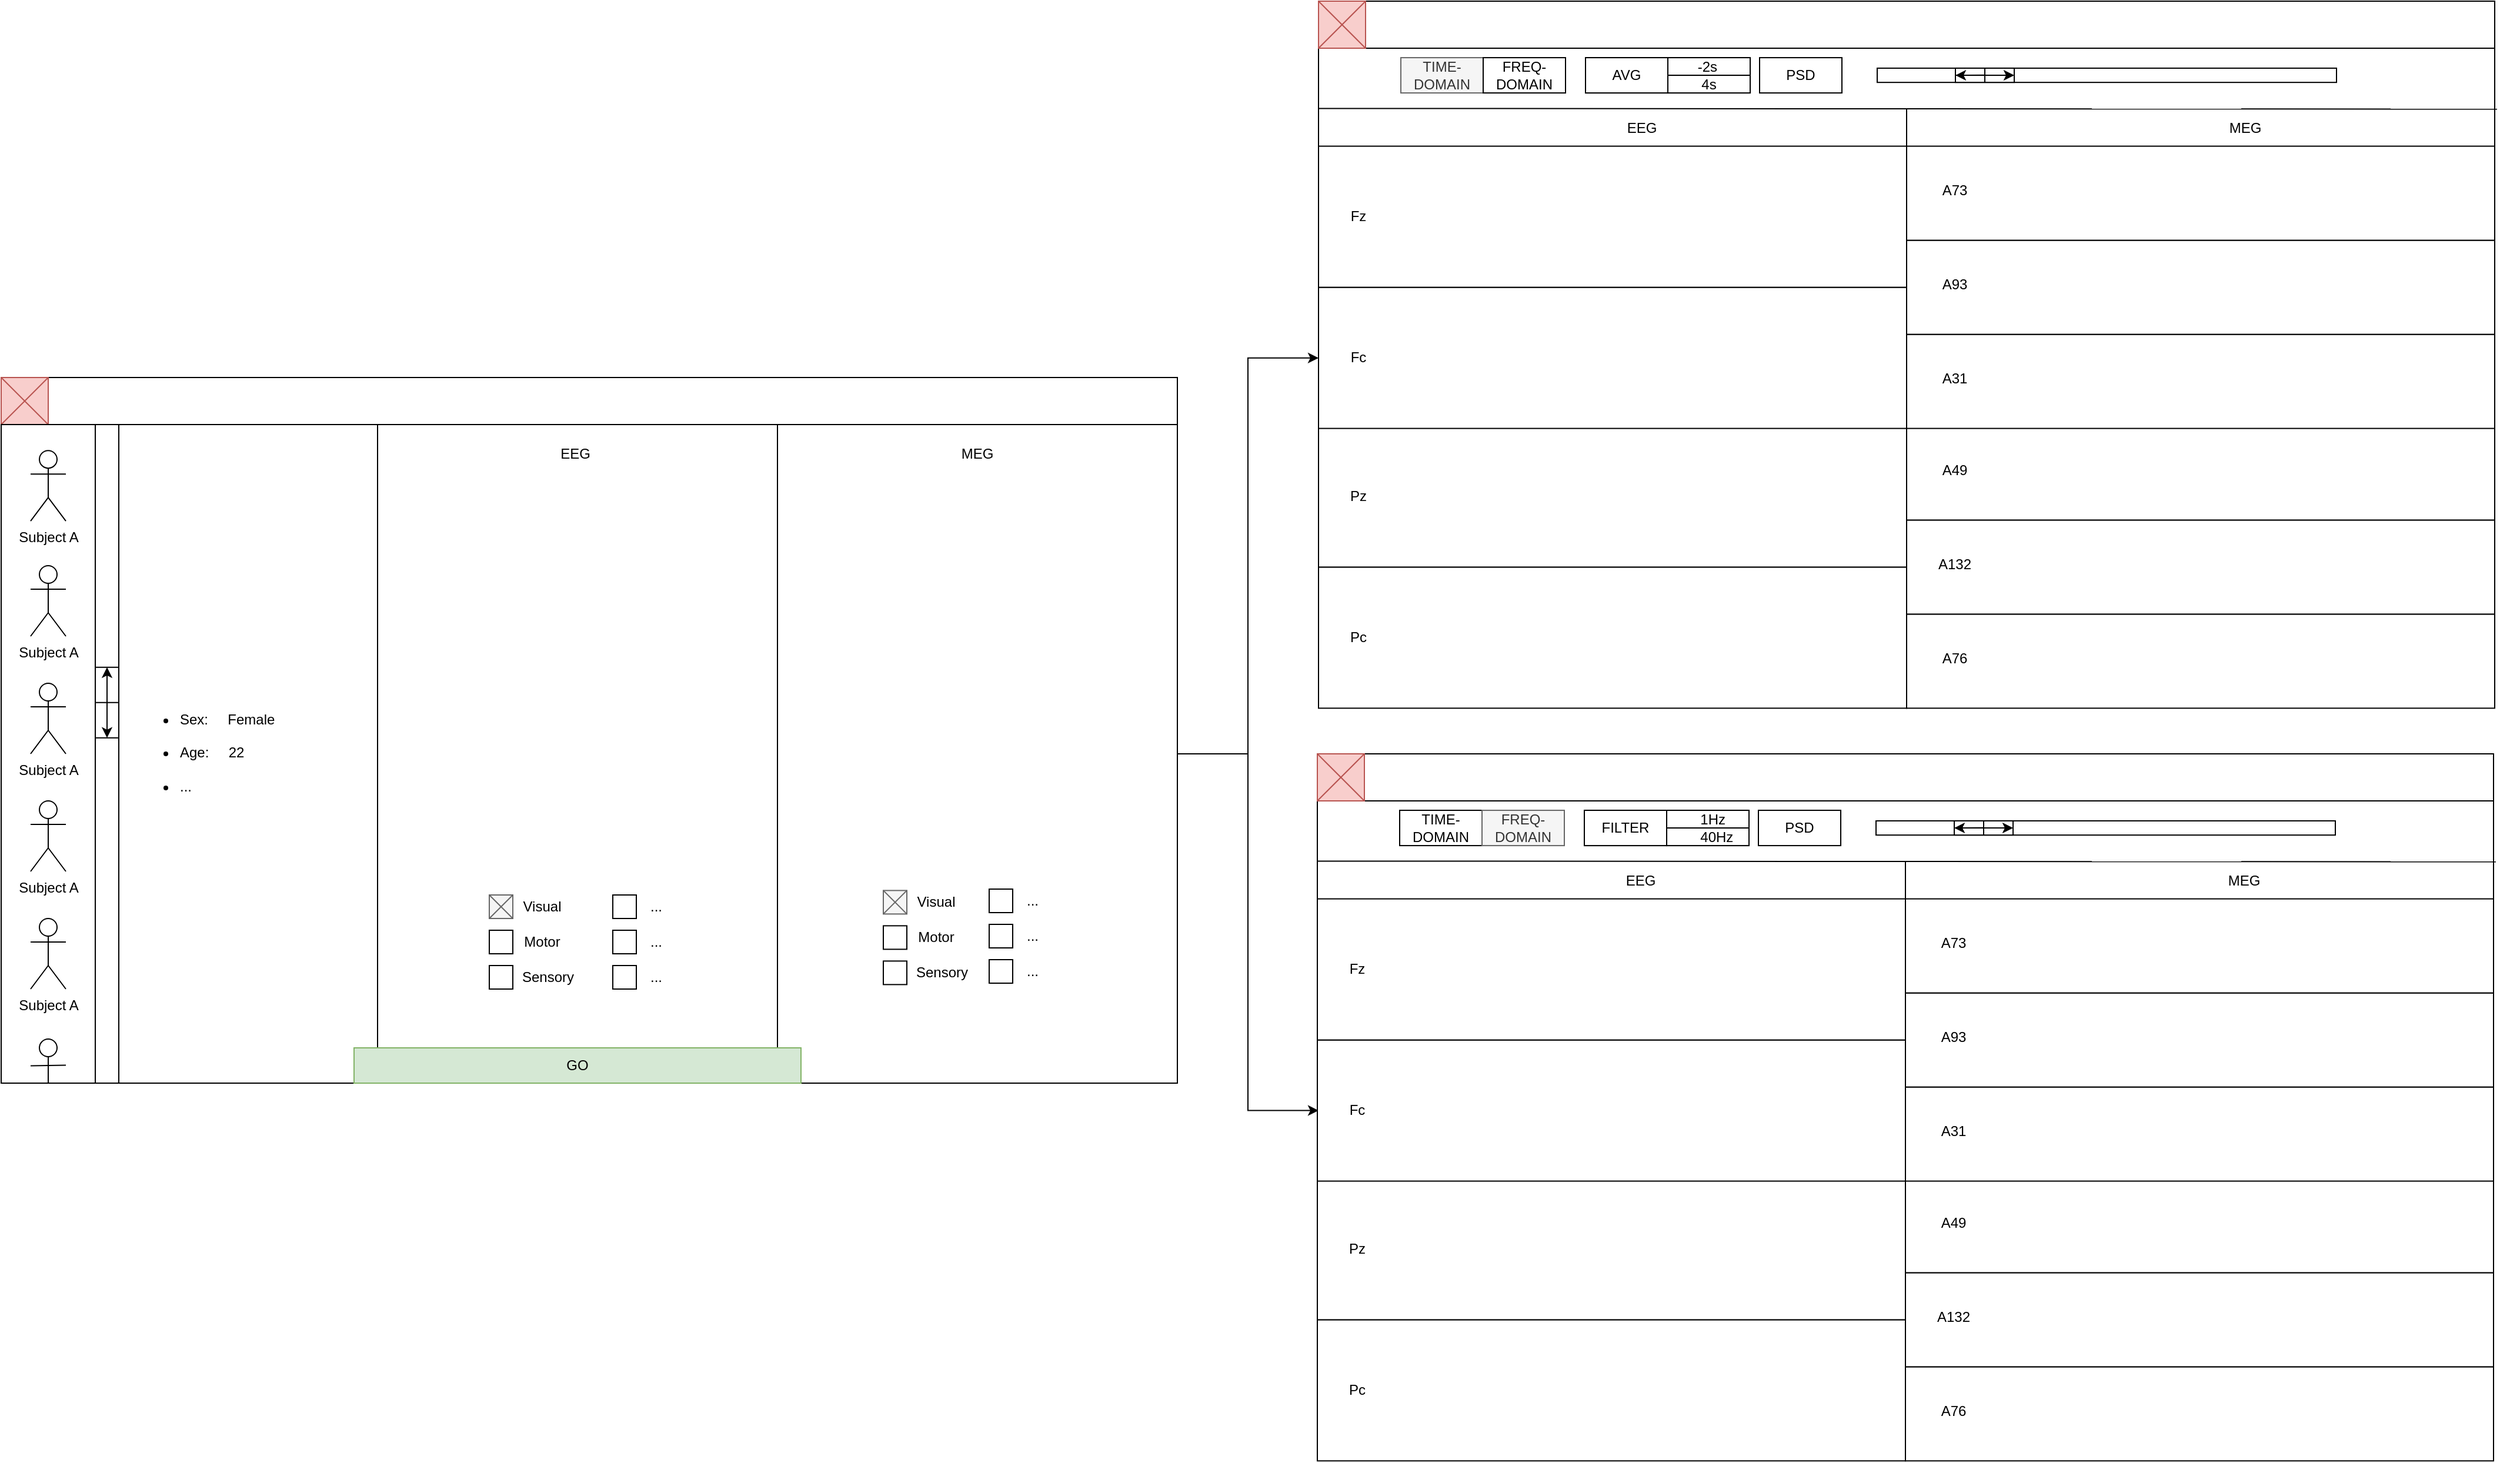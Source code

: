 <mxfile version="17.4.5" type="device"><diagram id="NjDOSulZ9atCunLaQTji" name="Page-1"><mxGraphModel dx="2170" dy="1630" grid="1" gridSize="10" guides="1" tooltips="1" connect="1" arrows="1" fold="1" page="0" pageScale="1" pageWidth="850" pageHeight="1100" math="0" shadow="0"><root><mxCell id="0"/><mxCell id="1" parent="0"/><mxCell id="BR01xI2kgAgtODtPPy7F-5" value="" style="rounded=0;whiteSpace=wrap;html=1;" parent="1" vertex="1"><mxGeometry x="40" y="120" width="1000" height="600" as="geometry"/></mxCell><mxCell id="BR01xI2kgAgtODtPPy7F-6" value="" style="rounded=0;whiteSpace=wrap;html=1;" parent="1" vertex="1"><mxGeometry x="40" y="120" width="1000" height="40" as="geometry"/></mxCell><mxCell id="BR01xI2kgAgtODtPPy7F-7" value="" style="rounded=0;whiteSpace=wrap;html=1;fillColor=#f8cecc;strokeColor=#b85450;" parent="1" vertex="1"><mxGeometry x="40" y="120" width="40" height="40" as="geometry"/></mxCell><mxCell id="BR01xI2kgAgtODtPPy7F-8" value="" style="endArrow=none;html=1;rounded=0;entryX=0;entryY=0;entryDx=0;entryDy=0;exitX=1;exitY=1;exitDx=0;exitDy=0;fillColor=#f8cecc;strokeColor=#b85450;" parent="1" source="BR01xI2kgAgtODtPPy7F-7" target="BR01xI2kgAgtODtPPy7F-7" edge="1"><mxGeometry width="50" height="50" relative="1" as="geometry"><mxPoint x="400" y="440" as="sourcePoint"/><mxPoint x="450" y="390" as="targetPoint"/></mxGeometry></mxCell><mxCell id="BR01xI2kgAgtODtPPy7F-10" value="" style="endArrow=none;html=1;rounded=0;entryX=1;entryY=0;entryDx=0;entryDy=0;exitX=0;exitY=1;exitDx=0;exitDy=0;fillColor=#f8cecc;strokeColor=#b85450;" parent="1" source="BR01xI2kgAgtODtPPy7F-7" target="BR01xI2kgAgtODtPPy7F-7" edge="1"><mxGeometry width="50" height="50" relative="1" as="geometry"><mxPoint x="270" y="340" as="sourcePoint"/><mxPoint x="320" y="290" as="targetPoint"/></mxGeometry></mxCell><mxCell id="BR01xI2kgAgtODtPPy7F-29" value="GO" style="rounded=0;whiteSpace=wrap;html=1;fillColor=#d5e8d4;strokeColor=#82b366;" parent="1" vertex="1"><mxGeometry x="480" y="660" width="120" height="60" as="geometry"/></mxCell><mxCell id="BR01xI2kgAgtODtPPy7F-30" value="" style="endArrow=none;html=1;rounded=0;exitX=0.5;exitY=1;exitDx=0;exitDy=0;entryX=0.5;entryY=1;entryDx=0;entryDy=0;" parent="1" source="BR01xI2kgAgtODtPPy7F-5" target="BR01xI2kgAgtODtPPy7F-29" edge="1"><mxGeometry width="50" height="50" relative="1" as="geometry"><mxPoint x="540" y="720" as="sourcePoint"/><mxPoint x="540" y="160" as="targetPoint"/></mxGeometry></mxCell><mxCell id="BR01xI2kgAgtODtPPy7F-365" style="edgeStyle=orthogonalEdgeStyle;rounded=0;orthogonalLoop=1;jettySize=auto;html=1;exitX=1;exitY=0.5;exitDx=0;exitDy=0;" parent="1" source="BR01xI2kgAgtODtPPy7F-62" edge="1"><mxGeometry relative="1" as="geometry"><mxPoint x="1160" y="103.4" as="targetPoint"/><Array as="points"><mxPoint x="1100" y="440"/><mxPoint x="1100" y="103"/></Array></mxGeometry></mxCell><mxCell id="BR01xI2kgAgtODtPPy7F-366" style="edgeStyle=orthogonalEdgeStyle;rounded=0;orthogonalLoop=1;jettySize=auto;html=1;exitX=1;exitY=0.5;exitDx=0;exitDy=0;entryX=0;entryY=0.5;entryDx=0;entryDy=0;" parent="1" source="BR01xI2kgAgtODtPPy7F-62" edge="1"><mxGeometry relative="1" as="geometry"><mxPoint x="1160" y="743.3" as="targetPoint"/><Array as="points"><mxPoint x="1100" y="440"/><mxPoint x="1100" y="743"/></Array></mxGeometry></mxCell><mxCell id="BR01xI2kgAgtODtPPy7F-62" value="" style="rounded=0;whiteSpace=wrap;html=1;" parent="1" vertex="1"><mxGeometry x="700" y="160" width="340" height="560" as="geometry"/></mxCell><mxCell id="BR01xI2kgAgtODtPPy7F-1" value="" style="shape=image;verticalLabelPosition=bottom;labelBackgroundColor=default;verticalAlign=top;aspect=fixed;imageAspect=0;image=https://www.researchgate.net/profile/Joachim-Roeschke/publication/12379518/figure/fig1/AS:601678239776780@1520462679257/Topographic-distribution-of-MEG-channels-and-the-selected-26-positions.png;" parent="1" vertex="1"><mxGeometry x="733" y="230" width="274" height="270.31" as="geometry"/></mxCell><mxCell id="BR01xI2kgAgtODtPPy7F-4" value="MEG" style="text;html=1;strokeColor=none;fillColor=none;align=center;verticalAlign=middle;whiteSpace=wrap;rounded=0;" parent="1" vertex="1"><mxGeometry x="840" y="170" width="60" height="30" as="geometry"/></mxCell><mxCell id="BR01xI2kgAgtODtPPy7F-63" value="" style="rounded=0;whiteSpace=wrap;html=1;" parent="1" vertex="1"><mxGeometry x="360" y="160" width="340" height="560" as="geometry"/></mxCell><mxCell id="BR01xI2kgAgtODtPPy7F-2" value="" style="shape=image;verticalLabelPosition=bottom;labelBackgroundColor=default;verticalAlign=top;aspect=fixed;imageAspect=0;image=https://www.researchgate.net/profile/Salahiddin-Altahat/publication/280831637/figure/fig1/AS:651174206242824@1532263437923/EEG-Channel-locations.png;" parent="1" vertex="1"><mxGeometry x="394.48" y="230.31" width="271.04" height="270" as="geometry"/></mxCell><mxCell id="BR01xI2kgAgtODtPPy7F-3" value="EEG&amp;nbsp;" style="text;html=1;strokeColor=none;fillColor=none;align=center;verticalAlign=middle;whiteSpace=wrap;rounded=0;" parent="1" vertex="1"><mxGeometry x="500" y="170" width="60" height="30" as="geometry"/></mxCell><mxCell id="BR01xI2kgAgtODtPPy7F-66" value="" style="rounded=0;whiteSpace=wrap;html=1;fillColor=#f5f5f5;fontColor=#333333;strokeColor=#666666;" parent="1" vertex="1"><mxGeometry x="455" y="560" width="20" height="20" as="geometry"/></mxCell><mxCell id="BR01xI2kgAgtODtPPy7F-67" value="Visual" style="text;html=1;strokeColor=none;fillColor=none;align=center;verticalAlign=middle;whiteSpace=wrap;rounded=0;" parent="1" vertex="1"><mxGeometry x="485" y="555" width="30" height="30" as="geometry"/></mxCell><mxCell id="BR01xI2kgAgtODtPPy7F-68" value="" style="rounded=0;whiteSpace=wrap;html=1;" parent="1" vertex="1"><mxGeometry x="455" y="590" width="20" height="20" as="geometry"/></mxCell><mxCell id="BR01xI2kgAgtODtPPy7F-69" value="Motor" style="text;html=1;strokeColor=none;fillColor=none;align=center;verticalAlign=middle;whiteSpace=wrap;rounded=0;" parent="1" vertex="1"><mxGeometry x="485" y="585" width="30" height="30" as="geometry"/></mxCell><mxCell id="BR01xI2kgAgtODtPPy7F-70" value="" style="rounded=0;whiteSpace=wrap;html=1;" parent="1" vertex="1"><mxGeometry x="455" y="620" width="20" height="20" as="geometry"/></mxCell><mxCell id="BR01xI2kgAgtODtPPy7F-71" value="Sensory" style="text;html=1;strokeColor=none;fillColor=none;align=center;verticalAlign=middle;whiteSpace=wrap;rounded=0;" parent="1" vertex="1"><mxGeometry x="485" y="615" width="40" height="30" as="geometry"/></mxCell><mxCell id="BR01xI2kgAgtODtPPy7F-72" value="" style="endArrow=none;html=1;rounded=0;exitX=0;exitY=1;exitDx=0;exitDy=0;entryX=1;entryY=0;entryDx=0;entryDy=0;fillColor=#f5f5f5;strokeColor=#666666;" parent="1" source="BR01xI2kgAgtODtPPy7F-66" target="BR01xI2kgAgtODtPPy7F-66" edge="1"><mxGeometry width="50" height="50" relative="1" as="geometry"><mxPoint x="525" y="480" as="sourcePoint"/><mxPoint x="575" y="430" as="targetPoint"/></mxGeometry></mxCell><mxCell id="BR01xI2kgAgtODtPPy7F-73" value="" style="endArrow=none;html=1;rounded=0;exitX=0;exitY=0;exitDx=0;exitDy=0;entryX=1;entryY=1;entryDx=0;entryDy=0;fillColor=#f5f5f5;strokeColor=#666666;" parent="1" source="BR01xI2kgAgtODtPPy7F-66" target="BR01xI2kgAgtODtPPy7F-66" edge="1"><mxGeometry width="50" height="50" relative="1" as="geometry"><mxPoint x="525" y="480" as="sourcePoint"/><mxPoint x="575" y="430" as="targetPoint"/></mxGeometry></mxCell><mxCell id="BR01xI2kgAgtODtPPy7F-76" value="" style="rounded=0;whiteSpace=wrap;html=1;fillColor=#f5f5f5;fontColor=#333333;strokeColor=#666666;" parent="1" vertex="1"><mxGeometry x="790" y="556.19" width="20" height="20" as="geometry"/></mxCell><mxCell id="BR01xI2kgAgtODtPPy7F-77" value="Visual" style="text;html=1;strokeColor=none;fillColor=none;align=center;verticalAlign=middle;whiteSpace=wrap;rounded=0;" parent="1" vertex="1"><mxGeometry x="820" y="551.19" width="30" height="30" as="geometry"/></mxCell><mxCell id="BR01xI2kgAgtODtPPy7F-78" value="" style="rounded=0;whiteSpace=wrap;html=1;" parent="1" vertex="1"><mxGeometry x="790" y="586.19" width="20" height="20" as="geometry"/></mxCell><mxCell id="BR01xI2kgAgtODtPPy7F-79" value="Motor" style="text;html=1;strokeColor=none;fillColor=none;align=center;verticalAlign=middle;whiteSpace=wrap;rounded=0;" parent="1" vertex="1"><mxGeometry x="820" y="581.19" width="30" height="30" as="geometry"/></mxCell><mxCell id="BR01xI2kgAgtODtPPy7F-80" value="" style="rounded=0;whiteSpace=wrap;html=1;" parent="1" vertex="1"><mxGeometry x="790" y="616.19" width="20" height="20" as="geometry"/></mxCell><mxCell id="BR01xI2kgAgtODtPPy7F-81" value="Sensory" style="text;html=1;strokeColor=none;fillColor=none;align=center;verticalAlign=middle;whiteSpace=wrap;rounded=0;" parent="1" vertex="1"><mxGeometry x="820" y="611.19" width="40" height="30" as="geometry"/></mxCell><mxCell id="BR01xI2kgAgtODtPPy7F-82" value="" style="endArrow=none;html=1;rounded=0;exitX=0;exitY=1;exitDx=0;exitDy=0;entryX=1;entryY=0;entryDx=0;entryDy=0;fillColor=#f5f5f5;strokeColor=#666666;" parent="1" source="BR01xI2kgAgtODtPPy7F-76" target="BR01xI2kgAgtODtPPy7F-76" edge="1"><mxGeometry width="50" height="50" relative="1" as="geometry"><mxPoint x="860" y="476.19" as="sourcePoint"/><mxPoint x="910" y="426.19" as="targetPoint"/></mxGeometry></mxCell><mxCell id="BR01xI2kgAgtODtPPy7F-83" value="" style="endArrow=none;html=1;rounded=0;exitX=0;exitY=0;exitDx=0;exitDy=0;entryX=1;entryY=1;entryDx=0;entryDy=0;fillColor=#f5f5f5;strokeColor=#666666;" parent="1" source="BR01xI2kgAgtODtPPy7F-76" target="BR01xI2kgAgtODtPPy7F-76" edge="1"><mxGeometry width="50" height="50" relative="1" as="geometry"><mxPoint x="860" y="476.19" as="sourcePoint"/><mxPoint x="910" y="426.19" as="targetPoint"/></mxGeometry></mxCell><mxCell id="BR01xI2kgAgtODtPPy7F-84" value="" style="rounded=0;whiteSpace=wrap;html=1;" parent="1" vertex="1"><mxGeometry x="560" y="560" width="20" height="20" as="geometry"/></mxCell><mxCell id="BR01xI2kgAgtODtPPy7F-85" value="..." style="text;html=1;strokeColor=none;fillColor=none;align=left;verticalAlign=middle;whiteSpace=wrap;rounded=0;" parent="1" vertex="1"><mxGeometry x="590" y="555" width="30" height="30" as="geometry"/></mxCell><mxCell id="BR01xI2kgAgtODtPPy7F-86" value="" style="rounded=0;whiteSpace=wrap;html=1;" parent="1" vertex="1"><mxGeometry x="560" y="590" width="20" height="20" as="geometry"/></mxCell><mxCell id="BR01xI2kgAgtODtPPy7F-87" value="..." style="text;html=1;strokeColor=none;fillColor=none;align=left;verticalAlign=middle;whiteSpace=wrap;rounded=0;" parent="1" vertex="1"><mxGeometry x="590" y="585" width="30" height="30" as="geometry"/></mxCell><mxCell id="BR01xI2kgAgtODtPPy7F-88" value="" style="rounded=0;whiteSpace=wrap;html=1;" parent="1" vertex="1"><mxGeometry x="560" y="620" width="20" height="20" as="geometry"/></mxCell><mxCell id="BR01xI2kgAgtODtPPy7F-89" value="..." style="text;html=1;strokeColor=none;fillColor=none;align=left;verticalAlign=middle;whiteSpace=wrap;rounded=0;" parent="1" vertex="1"><mxGeometry x="590" y="615" width="30" height="30" as="geometry"/></mxCell><mxCell id="BR01xI2kgAgtODtPPy7F-94" value="" style="rounded=0;whiteSpace=wrap;html=1;" parent="1" vertex="1"><mxGeometry x="880" y="555" width="20" height="20" as="geometry"/></mxCell><mxCell id="BR01xI2kgAgtODtPPy7F-95" value="..." style="text;html=1;strokeColor=none;fillColor=none;align=left;verticalAlign=middle;whiteSpace=wrap;rounded=0;" parent="1" vertex="1"><mxGeometry x="910" y="550" width="30" height="30" as="geometry"/></mxCell><mxCell id="BR01xI2kgAgtODtPPy7F-96" value="" style="rounded=0;whiteSpace=wrap;html=1;" parent="1" vertex="1"><mxGeometry x="880" y="585" width="20" height="20" as="geometry"/></mxCell><mxCell id="BR01xI2kgAgtODtPPy7F-97" value="..." style="text;html=1;strokeColor=none;fillColor=none;align=left;verticalAlign=middle;whiteSpace=wrap;rounded=0;" parent="1" vertex="1"><mxGeometry x="910" y="580" width="30" height="30" as="geometry"/></mxCell><mxCell id="BR01xI2kgAgtODtPPy7F-98" value="" style="rounded=0;whiteSpace=wrap;html=1;" parent="1" vertex="1"><mxGeometry x="880" y="615" width="20" height="20" as="geometry"/></mxCell><mxCell id="BR01xI2kgAgtODtPPy7F-99" value="..." style="text;html=1;strokeColor=none;fillColor=none;align=left;verticalAlign=middle;whiteSpace=wrap;rounded=0;" parent="1" vertex="1"><mxGeometry x="910" y="610" width="30" height="30" as="geometry"/></mxCell><mxCell id="BR01xI2kgAgtODtPPy7F-104" value="GO" style="rounded=0;whiteSpace=wrap;html=1;fillColor=#d5e8d4;strokeColor=#82b366;" parent="1" vertex="1"><mxGeometry x="340" y="690" width="380" height="30" as="geometry"/></mxCell><mxCell id="BR01xI2kgAgtODtPPy7F-105" value="" style="rounded=0;whiteSpace=wrap;html=1;" parent="1" vertex="1"><mxGeometry x="40" y="160" width="100" height="560" as="geometry"/></mxCell><mxCell id="BR01xI2kgAgtODtPPy7F-106" value="" style="rounded=0;whiteSpace=wrap;html=1;" parent="1" vertex="1"><mxGeometry x="120" y="160" width="20" height="560" as="geometry"/></mxCell><mxCell id="BR01xI2kgAgtODtPPy7F-107" value="" style="rounded=0;whiteSpace=wrap;html=1;" parent="1" vertex="1"><mxGeometry x="120" y="366.4" width="20" height="60" as="geometry"/></mxCell><mxCell id="BR01xI2kgAgtODtPPy7F-108" value="" style="endArrow=none;html=1;rounded=0;exitX=0;exitY=0.5;exitDx=0;exitDy=0;entryX=1;entryY=0.5;entryDx=0;entryDy=0;" parent="1" source="BR01xI2kgAgtODtPPy7F-107" target="BR01xI2kgAgtODtPPy7F-107" edge="1"><mxGeometry width="50" height="50" relative="1" as="geometry"><mxPoint x="280" y="430" as="sourcePoint"/><mxPoint x="330" y="380" as="targetPoint"/></mxGeometry></mxCell><mxCell id="BR01xI2kgAgtODtPPy7F-109" value="" style="endArrow=classic;html=1;rounded=0;entryX=0.5;entryY=1;entryDx=0;entryDy=0;" parent="1" target="BR01xI2kgAgtODtPPy7F-107" edge="1"><mxGeometry width="50" height="50" relative="1" as="geometry"><mxPoint x="130" y="400" as="sourcePoint"/><mxPoint x="240" y="400" as="targetPoint"/></mxGeometry></mxCell><mxCell id="BR01xI2kgAgtODtPPy7F-110" value="" style="endArrow=classic;html=1;rounded=0;entryX=0.5;entryY=0;entryDx=0;entryDy=0;" parent="1" target="BR01xI2kgAgtODtPPy7F-107" edge="1"><mxGeometry width="50" height="50" relative="1" as="geometry"><mxPoint x="130" y="400" as="sourcePoint"/><mxPoint x="140" y="436.4" as="targetPoint"/></mxGeometry></mxCell><mxCell id="BR01xI2kgAgtODtPPy7F-111" value="Subject A" style="shape=umlActor;verticalLabelPosition=bottom;verticalAlign=top;html=1;outlineConnect=0;" parent="1" vertex="1"><mxGeometry x="65" y="182.11" width="30" height="60" as="geometry"/></mxCell><mxCell id="BR01xI2kgAgtODtPPy7F-114" value="Subject A" style="shape=umlActor;verticalLabelPosition=bottom;verticalAlign=top;html=1;outlineConnect=0;" parent="1" vertex="1"><mxGeometry x="65" y="280" width="30" height="60" as="geometry"/></mxCell><mxCell id="BR01xI2kgAgtODtPPy7F-115" value="Subject A" style="shape=umlActor;verticalLabelPosition=bottom;verticalAlign=top;html=1;outlineConnect=0;" parent="1" vertex="1"><mxGeometry x="65" y="380" width="30" height="60" as="geometry"/></mxCell><mxCell id="BR01xI2kgAgtODtPPy7F-116" value="Subject A" style="shape=umlActor;verticalLabelPosition=bottom;verticalAlign=top;html=1;outlineConnect=0;" parent="1" vertex="1"><mxGeometry x="65" y="480" width="30" height="60" as="geometry"/></mxCell><mxCell id="BR01xI2kgAgtODtPPy7F-117" value="Subject A" style="shape=umlActor;verticalLabelPosition=bottom;verticalAlign=top;html=1;outlineConnect=0;" parent="1" vertex="1"><mxGeometry x="65" y="580" width="30" height="60" as="geometry"/></mxCell><mxCell id="BR01xI2kgAgtODtPPy7F-119" value="" style="ellipse;whiteSpace=wrap;html=1;aspect=fixed;" parent="1" vertex="1"><mxGeometry x="72.5" y="682.5" width="15" height="15" as="geometry"/></mxCell><mxCell id="BR01xI2kgAgtODtPPy7F-120" value="" style="endArrow=none;html=1;rounded=0;exitX=0.5;exitY=1;exitDx=0;exitDy=0;" parent="1" source="BR01xI2kgAgtODtPPy7F-119" edge="1"><mxGeometry width="50" height="50" relative="1" as="geometry"><mxPoint x="210" y="640" as="sourcePoint"/><mxPoint x="80" y="720" as="targetPoint"/></mxGeometry></mxCell><mxCell id="BR01xI2kgAgtODtPPy7F-122" value="" style="endArrow=none;html=1;rounded=0;" parent="1" edge="1"><mxGeometry width="50" height="50" relative="1" as="geometry"><mxPoint x="65" y="705.224" as="sourcePoint"/><mxPoint x="95" y="704.78" as="targetPoint"/></mxGeometry></mxCell><mxCell id="BR01xI2kgAgtODtPPy7F-124" value="&lt;ul&gt;&lt;li&gt;Sex:&amp;nbsp; &amp;nbsp; &amp;nbsp;Female&lt;br&gt;&lt;br&gt;&lt;/li&gt;&lt;li&gt;Age:&amp;nbsp; &amp;nbsp; &amp;nbsp;22&lt;br&gt;&lt;br&gt;&lt;/li&gt;&lt;li&gt;...&lt;/li&gt;&lt;/ul&gt;" style="text;html=1;strokeColor=none;fillColor=none;align=left;verticalAlign=middle;whiteSpace=wrap;rounded=0;" parent="1" vertex="1"><mxGeometry x="150" y="188.81" width="210" height="501.19" as="geometry"/></mxCell><mxCell id="3s7ukaF1xaEf3XKjfu-w-11" value="" style="rounded=0;whiteSpace=wrap;html=1;" vertex="1" parent="1"><mxGeometry x="1160" y="-200" width="1000" height="600" as="geometry"/></mxCell><mxCell id="3s7ukaF1xaEf3XKjfu-w-12" value="" style="rounded=0;whiteSpace=wrap;html=1;" vertex="1" parent="1"><mxGeometry x="1160" y="-200" width="1000" height="40" as="geometry"/></mxCell><mxCell id="3s7ukaF1xaEf3XKjfu-w-13" value="" style="rounded=0;whiteSpace=wrap;html=1;fillColor=#f8cecc;strokeColor=#b85450;" vertex="1" parent="1"><mxGeometry x="1160" y="-200" width="40" height="40" as="geometry"/></mxCell><mxCell id="3s7ukaF1xaEf3XKjfu-w-14" value="" style="endArrow=none;html=1;rounded=0;entryX=0;entryY=0;entryDx=0;entryDy=0;exitX=1;exitY=1;exitDx=0;exitDy=0;fillColor=#f8cecc;strokeColor=#b85450;" edge="1" parent="1" source="3s7ukaF1xaEf3XKjfu-w-13" target="3s7ukaF1xaEf3XKjfu-w-13"><mxGeometry width="50" height="50" relative="1" as="geometry"><mxPoint x="1520" y="120" as="sourcePoint"/><mxPoint x="1570" y="70" as="targetPoint"/></mxGeometry></mxCell><mxCell id="3s7ukaF1xaEf3XKjfu-w-15" value="" style="endArrow=none;html=1;rounded=0;entryX=1;entryY=0;entryDx=0;entryDy=0;exitX=0;exitY=1;exitDx=0;exitDy=0;fillColor=#f8cecc;strokeColor=#b85450;" edge="1" parent="1" source="3s7ukaF1xaEf3XKjfu-w-13" target="3s7ukaF1xaEf3XKjfu-w-13"><mxGeometry width="50" height="50" relative="1" as="geometry"><mxPoint x="1390" y="20" as="sourcePoint"/><mxPoint x="1440" y="-30" as="targetPoint"/></mxGeometry></mxCell><mxCell id="3s7ukaF1xaEf3XKjfu-w-17" value="" style="rounded=0;whiteSpace=wrap;html=1;" vertex="1" parent="1"><mxGeometry x="1160" y="281.19" width="500" height="120" as="geometry"/></mxCell><mxCell id="3s7ukaF1xaEf3XKjfu-w-18" value="" style="rounded=0;whiteSpace=wrap;html=1;" vertex="1" parent="1"><mxGeometry x="1160" y="161.19" width="500" height="120" as="geometry"/></mxCell><mxCell id="3s7ukaF1xaEf3XKjfu-w-19" value="" style="rounded=0;whiteSpace=wrap;html=1;" vertex="1" parent="1"><mxGeometry x="1160" y="43.3" width="500" height="120" as="geometry"/></mxCell><mxCell id="3s7ukaF1xaEf3XKjfu-w-20" value="" style="rounded=0;whiteSpace=wrap;html=1;" vertex="1" parent="1"><mxGeometry x="1160" y="-76.7" width="500" height="120" as="geometry"/></mxCell><mxCell id="3s7ukaF1xaEf3XKjfu-w-21" value="" style="rounded=0;whiteSpace=wrap;html=1;" vertex="1" parent="1"><mxGeometry x="1660" y="321.19" width="500" height="80" as="geometry"/></mxCell><mxCell id="3s7ukaF1xaEf3XKjfu-w-22" value="" style="rounded=0;whiteSpace=wrap;html=1;" vertex="1" parent="1"><mxGeometry x="1660" y="241.19" width="500" height="80" as="geometry"/></mxCell><mxCell id="3s7ukaF1xaEf3XKjfu-w-23" value="" style="rounded=0;whiteSpace=wrap;html=1;" vertex="1" parent="1"><mxGeometry x="1660" y="161.19" width="500" height="80" as="geometry"/></mxCell><mxCell id="3s7ukaF1xaEf3XKjfu-w-24" value="" style="rounded=0;whiteSpace=wrap;html=1;" vertex="1" parent="1"><mxGeometry x="1660" y="83.3" width="500" height="80" as="geometry"/></mxCell><mxCell id="3s7ukaF1xaEf3XKjfu-w-25" value="" style="rounded=0;whiteSpace=wrap;html=1;" vertex="1" parent="1"><mxGeometry x="1660" y="3.3" width="500" height="80" as="geometry"/></mxCell><mxCell id="3s7ukaF1xaEf3XKjfu-w-26" value="" style="rounded=0;whiteSpace=wrap;html=1;" vertex="1" parent="1"><mxGeometry x="1660" y="-76.7" width="500" height="80" as="geometry"/></mxCell><mxCell id="3s7ukaF1xaEf3XKjfu-w-28" value="EEG" style="text;html=1;strokeColor=none;fillColor=none;align=center;verticalAlign=middle;whiteSpace=wrap;rounded=0;" vertex="1" parent="1"><mxGeometry x="1404.5" y="-106.7" width="60" height="30" as="geometry"/></mxCell><mxCell id="3s7ukaF1xaEf3XKjfu-w-29" value="TIME-DOMAIN" style="rounded=0;whiteSpace=wrap;html=1;fillColor=#f5f5f5;fontColor=#333333;strokeColor=#666666;" vertex="1" parent="1"><mxGeometry x="1230" y="-151.97" width="70" height="30" as="geometry"/></mxCell><mxCell id="3s7ukaF1xaEf3XKjfu-w-30" value="FREQ-DOMAIN" style="rounded=0;whiteSpace=wrap;html=1;" vertex="1" parent="1"><mxGeometry x="1300" y="-151.97" width="70" height="30" as="geometry"/></mxCell><mxCell id="3s7ukaF1xaEf3XKjfu-w-31" value="" style="shape=image;verticalLabelPosition=bottom;labelBackgroundColor=default;verticalAlign=top;aspect=fixed;imageAspect=0;image=https://upload.wikimedia.org/wikipedia/commons/thumb/2/2a/Eeg_raw.svg/1280px-Eeg_raw.svg.png;clipPath=inset(0% 8% 0% 10.33%);" vertex="1" parent="1"><mxGeometry x="1215" y="-70.81" width="439" height="107.5" as="geometry"/></mxCell><mxCell id="3s7ukaF1xaEf3XKjfu-w-32" value="Fz" style="text;html=1;strokeColor=none;fillColor=none;align=center;verticalAlign=middle;whiteSpace=wrap;rounded=0;" vertex="1" parent="1"><mxGeometry x="1164" y="-31.7" width="60" height="30" as="geometry"/></mxCell><mxCell id="3s7ukaF1xaEf3XKjfu-w-33" value="" style="shape=image;verticalLabelPosition=bottom;labelBackgroundColor=default;verticalAlign=top;aspect=fixed;imageAspect=0;image=https://upload.wikimedia.org/wikipedia/commons/thumb/2/2a/Eeg_raw.svg/1280px-Eeg_raw.svg.png;clipPath=inset(0% 8% 0% 10.33%);" vertex="1" parent="1"><mxGeometry x="1215" y="49.19" width="439" height="107.5" as="geometry"/></mxCell><mxCell id="3s7ukaF1xaEf3XKjfu-w-34" value="Fc" style="text;html=1;strokeColor=none;fillColor=none;align=center;verticalAlign=middle;whiteSpace=wrap;rounded=0;" vertex="1" parent="1"><mxGeometry x="1164" y="87.94" width="60" height="30" as="geometry"/></mxCell><mxCell id="3s7ukaF1xaEf3XKjfu-w-35" value="" style="shape=image;verticalLabelPosition=bottom;labelBackgroundColor=default;verticalAlign=top;aspect=fixed;imageAspect=0;image=https://upload.wikimedia.org/wikipedia/commons/thumb/2/2a/Eeg_raw.svg/1280px-Eeg_raw.svg.png;clipPath=inset(0% 8% 0% 10.33%);" vertex="1" parent="1"><mxGeometry x="1215" y="167.08" width="439" height="107.5" as="geometry"/></mxCell><mxCell id="3s7ukaF1xaEf3XKjfu-w-36" value="Pz" style="text;html=1;strokeColor=none;fillColor=none;align=center;verticalAlign=middle;whiteSpace=wrap;rounded=0;" vertex="1" parent="1"><mxGeometry x="1164" y="205.83" width="60" height="30" as="geometry"/></mxCell><mxCell id="3s7ukaF1xaEf3XKjfu-w-37" value="Pc" style="text;html=1;strokeColor=none;fillColor=none;align=center;verticalAlign=middle;whiteSpace=wrap;rounded=0;" vertex="1" parent="1"><mxGeometry x="1164" y="326.19" width="60" height="30" as="geometry"/></mxCell><mxCell id="3s7ukaF1xaEf3XKjfu-w-38" value="" style="rounded=0;whiteSpace=wrap;html=1;" vertex="1" parent="1"><mxGeometry x="1635" y="-143.03" width="390.5" height="12.11" as="geometry"/></mxCell><mxCell id="3s7ukaF1xaEf3XKjfu-w-39" value="" style="rounded=0;whiteSpace=wrap;html=1;" vertex="1" parent="1"><mxGeometry x="1701.5" y="-143.03" width="50" height="12.11" as="geometry"/></mxCell><mxCell id="3s7ukaF1xaEf3XKjfu-w-40" value="" style="endArrow=none;html=1;rounded=0;exitX=0.5;exitY=1;exitDx=0;exitDy=0;entryX=0.5;entryY=0;entryDx=0;entryDy=0;" edge="1" parent="1" source="3s7ukaF1xaEf3XKjfu-w-39" target="3s7ukaF1xaEf3XKjfu-w-39"><mxGeometry width="50" height="50" relative="1" as="geometry"><mxPoint x="1261.5" y="-35.92" as="sourcePoint"/><mxPoint x="1311.5" y="-85.92" as="targetPoint"/></mxGeometry></mxCell><mxCell id="3s7ukaF1xaEf3XKjfu-w-41" value="" style="endArrow=classic;html=1;rounded=0;exitX=0;exitY=0.5;exitDx=0;exitDy=0;entryX=1;entryY=0.5;entryDx=0;entryDy=0;" edge="1" parent="1" source="3s7ukaF1xaEf3XKjfu-w-39" target="3s7ukaF1xaEf3XKjfu-w-39"><mxGeometry width="50" height="50" relative="1" as="geometry"><mxPoint x="1281.5" y="-75.92" as="sourcePoint"/><mxPoint x="1271.5" y="-87.11" as="targetPoint"/></mxGeometry></mxCell><mxCell id="3s7ukaF1xaEf3XKjfu-w-42" value="" style="endArrow=classic;html=1;rounded=0;entryX=0;entryY=0.5;entryDx=0;entryDy=0;" edge="1" parent="1" target="3s7ukaF1xaEf3XKjfu-w-39"><mxGeometry width="50" height="50" relative="1" as="geometry"><mxPoint x="1726.5" y="-137.11" as="sourcePoint"/><mxPoint x="1341.5" y="-85.92" as="targetPoint"/></mxGeometry></mxCell><mxCell id="3s7ukaF1xaEf3XKjfu-w-43" value="AVG" style="rounded=0;whiteSpace=wrap;html=1;" vertex="1" parent="1"><mxGeometry x="1387" y="-151.97" width="70" height="30" as="geometry"/></mxCell><mxCell id="3s7ukaF1xaEf3XKjfu-w-44" value="" style="shape=image;verticalLabelPosition=bottom;labelBackgroundColor=default;verticalAlign=top;imageAspect=0;image=https://upload.wikimedia.org/wikipedia/commons/thumb/2/2a/Eeg_raw.svg/1280px-Eeg_raw.svg.png;clipPath=inset(0% 8% 0% 10.33%);" vertex="1" parent="1"><mxGeometry x="1727" y="323" width="421.5" height="76" as="geometry"/></mxCell><mxCell id="3s7ukaF1xaEf3XKjfu-w-45" value="A76" style="text;html=1;strokeColor=none;fillColor=none;align=center;verticalAlign=middle;whiteSpace=wrap;rounded=0;" vertex="1" parent="1"><mxGeometry x="1670.5" y="343.6" width="60" height="30" as="geometry"/></mxCell><mxCell id="3s7ukaF1xaEf3XKjfu-w-46" value="A132" style="text;html=1;strokeColor=none;fillColor=none;align=center;verticalAlign=middle;whiteSpace=wrap;rounded=0;" vertex="1" parent="1"><mxGeometry x="1670.5" y="263.6" width="60" height="30" as="geometry"/></mxCell><mxCell id="3s7ukaF1xaEf3XKjfu-w-47" value="A49" style="text;html=1;strokeColor=none;fillColor=none;align=center;verticalAlign=middle;whiteSpace=wrap;rounded=0;" vertex="1" parent="1"><mxGeometry x="1671" y="183.6" width="60" height="30" as="geometry"/></mxCell><mxCell id="3s7ukaF1xaEf3XKjfu-w-48" value="A31" style="text;html=1;strokeColor=none;fillColor=none;align=center;verticalAlign=middle;whiteSpace=wrap;rounded=0;" vertex="1" parent="1"><mxGeometry x="1671" y="105.71" width="60" height="30" as="geometry"/></mxCell><mxCell id="3s7ukaF1xaEf3XKjfu-w-49" value="A93" style="text;html=1;strokeColor=none;fillColor=none;align=center;verticalAlign=middle;whiteSpace=wrap;rounded=0;" vertex="1" parent="1"><mxGeometry x="1670.5" y="25.71" width="60" height="30" as="geometry"/></mxCell><mxCell id="3s7ukaF1xaEf3XKjfu-w-50" value="A73" style="text;html=1;strokeColor=none;fillColor=none;align=center;verticalAlign=middle;whiteSpace=wrap;rounded=0;" vertex="1" parent="1"><mxGeometry x="1671" y="-54.29" width="60" height="30" as="geometry"/></mxCell><mxCell id="3s7ukaF1xaEf3XKjfu-w-56" value="&amp;nbsp; &amp;nbsp; &amp;nbsp;-2 sec" style="rounded=0;whiteSpace=wrap;html=1;align=left;" vertex="1" parent="1"><mxGeometry x="1457" y="-151.97" width="70" height="15" as="geometry"/></mxCell><mxCell id="3s7ukaF1xaEf3XKjfu-w-57" value="&amp;nbsp; &amp;nbsp; &amp;nbsp; 4 sec" style="rounded=0;whiteSpace=wrap;html=1;align=left;" vertex="1" parent="1"><mxGeometry x="1457" y="-136.97" width="70" height="15" as="geometry"/></mxCell><mxCell id="3s7ukaF1xaEf3XKjfu-w-58" value="AVG" style="rounded=0;whiteSpace=wrap;html=1;" vertex="1" parent="1"><mxGeometry x="1387" y="-151.97" width="70" height="30" as="geometry"/></mxCell><mxCell id="3s7ukaF1xaEf3XKjfu-w-59" value="&amp;nbsp; &amp;nbsp; &amp;nbsp; &amp;nbsp;-2s" style="rounded=0;whiteSpace=wrap;html=1;align=left;" vertex="1" parent="1"><mxGeometry x="1457" y="-151.97" width="70" height="15" as="geometry"/></mxCell><mxCell id="3s7ukaF1xaEf3XKjfu-w-60" value="&lt;span style=&quot;white-space: pre&quot;&gt;&#9;&lt;/span&gt;4s" style="rounded=0;whiteSpace=wrap;html=1;align=left;" vertex="1" parent="1"><mxGeometry x="1457" y="-136.97" width="70" height="15" as="geometry"/></mxCell><mxCell id="3s7ukaF1xaEf3XKjfu-w-61" value="PSD" style="rounded=0;whiteSpace=wrap;html=1;" vertex="1" parent="1"><mxGeometry x="1535" y="-151.97" width="70" height="30" as="geometry"/></mxCell><mxCell id="3s7ukaF1xaEf3XKjfu-w-71" value="" style="shape=image;verticalLabelPosition=bottom;labelBackgroundColor=default;verticalAlign=top;aspect=fixed;imageAspect=0;image=https://upload.wikimedia.org/wikipedia/commons/thumb/2/2a/Eeg_raw.svg/1280px-Eeg_raw.svg.png;clipPath=inset(0% 8% 0% 10.33%);" vertex="1" parent="1"><mxGeometry x="1215" y="287.44" width="439" height="107.5" as="geometry"/></mxCell><mxCell id="3s7ukaF1xaEf3XKjfu-w-72" value="" style="shape=image;verticalLabelPosition=bottom;labelBackgroundColor=default;verticalAlign=top;imageAspect=0;image=https://upload.wikimedia.org/wikipedia/commons/thumb/2/2a/Eeg_raw.svg/1280px-Eeg_raw.svg.png;clipPath=inset(0% 8% 0% 10.33%);" vertex="1" parent="1"><mxGeometry x="1727" y="243.19" width="421.5" height="76" as="geometry"/></mxCell><mxCell id="3s7ukaF1xaEf3XKjfu-w-73" value="" style="shape=image;verticalLabelPosition=bottom;labelBackgroundColor=default;verticalAlign=top;imageAspect=0;image=https://upload.wikimedia.org/wikipedia/commons/thumb/2/2a/Eeg_raw.svg/1280px-Eeg_raw.svg.png;clipPath=inset(0% 8% 0% 10.33%);" vertex="1" parent="1"><mxGeometry x="1727" y="166" width="421.5" height="73.3" as="geometry"/></mxCell><mxCell id="3s7ukaF1xaEf3XKjfu-w-74" value="" style="shape=image;verticalLabelPosition=bottom;labelBackgroundColor=default;verticalAlign=top;imageAspect=0;image=https://upload.wikimedia.org/wikipedia/commons/thumb/2/2a/Eeg_raw.svg/1280px-Eeg_raw.svg.png;clipPath=inset(0% 8% 0% 10.33%);" vertex="1" parent="1"><mxGeometry x="1728" y="85" width="420.5" height="74.3" as="geometry"/></mxCell><mxCell id="3s7ukaF1xaEf3XKjfu-w-75" value="" style="shape=image;verticalLabelPosition=bottom;labelBackgroundColor=default;verticalAlign=top;imageAspect=0;image=https://upload.wikimedia.org/wikipedia/commons/thumb/2/2a/Eeg_raw.svg/1280px-Eeg_raw.svg.png;clipPath=inset(0% 8% 0% 10.33%);" vertex="1" parent="1"><mxGeometry x="1728.5" y="5" width="420.5" height="74.3" as="geometry"/></mxCell><mxCell id="3s7ukaF1xaEf3XKjfu-w-76" value="" style="shape=image;verticalLabelPosition=bottom;labelBackgroundColor=default;verticalAlign=top;imageAspect=0;image=https://upload.wikimedia.org/wikipedia/commons/thumb/2/2a/Eeg_raw.svg/1280px-Eeg_raw.svg.png;clipPath=inset(0% 8% 0% 10.33%);" vertex="1" parent="1"><mxGeometry x="1728.5" y="-74.3" width="420.5" height="74.3" as="geometry"/></mxCell><mxCell id="3s7ukaF1xaEf3XKjfu-w-78" value="MEG" style="text;html=1;strokeColor=none;fillColor=none;align=center;verticalAlign=middle;whiteSpace=wrap;rounded=0;" vertex="1" parent="1"><mxGeometry x="1917.5" y="-106.7" width="60" height="30" as="geometry"/></mxCell><mxCell id="3s7ukaF1xaEf3XKjfu-w-79" value="" style="endArrow=none;html=1;rounded=0;exitX=0;exitY=0.152;exitDx=0;exitDy=0;exitPerimeter=0;entryX=1.002;entryY=0.153;entryDx=0;entryDy=0;entryPerimeter=0;" edge="1" parent="1" source="3s7ukaF1xaEf3XKjfu-w-11" target="3s7ukaF1xaEf3XKjfu-w-11"><mxGeometry width="50" height="50" relative="1" as="geometry"><mxPoint x="1650" y="80" as="sourcePoint"/><mxPoint x="1700" y="30" as="targetPoint"/></mxGeometry></mxCell><mxCell id="3s7ukaF1xaEf3XKjfu-w-80" value="" style="endArrow=none;html=1;rounded=0;exitX=1;exitY=0;exitDx=0;exitDy=0;" edge="1" parent="1" source="3s7ukaF1xaEf3XKjfu-w-20"><mxGeometry width="50" height="50" relative="1" as="geometry"><mxPoint x="1640" y="-160" as="sourcePoint"/><mxPoint x="1660" y="-108" as="targetPoint"/></mxGeometry></mxCell><mxCell id="3s7ukaF1xaEf3XKjfu-w-82" value="" style="rounded=0;whiteSpace=wrap;html=1;" vertex="1" parent="1"><mxGeometry x="1159" y="440" width="1000" height="600" as="geometry"/></mxCell><mxCell id="3s7ukaF1xaEf3XKjfu-w-83" value="" style="rounded=0;whiteSpace=wrap;html=1;" vertex="1" parent="1"><mxGeometry x="1159" y="440" width="1000" height="40" as="geometry"/></mxCell><mxCell id="3s7ukaF1xaEf3XKjfu-w-84" value="" style="rounded=0;whiteSpace=wrap;html=1;fillColor=#f8cecc;strokeColor=#b85450;" vertex="1" parent="1"><mxGeometry x="1159" y="440" width="40" height="40" as="geometry"/></mxCell><mxCell id="3s7ukaF1xaEf3XKjfu-w-85" value="" style="endArrow=none;html=1;rounded=0;entryX=0;entryY=0;entryDx=0;entryDy=0;exitX=1;exitY=1;exitDx=0;exitDy=0;fillColor=#f8cecc;strokeColor=#b85450;" edge="1" parent="1" source="3s7ukaF1xaEf3XKjfu-w-84" target="3s7ukaF1xaEf3XKjfu-w-84"><mxGeometry width="50" height="50" relative="1" as="geometry"><mxPoint x="1519" y="760" as="sourcePoint"/><mxPoint x="1569" y="710" as="targetPoint"/></mxGeometry></mxCell><mxCell id="3s7ukaF1xaEf3XKjfu-w-86" value="" style="endArrow=none;html=1;rounded=0;entryX=1;entryY=0;entryDx=0;entryDy=0;exitX=0;exitY=1;exitDx=0;exitDy=0;fillColor=#f8cecc;strokeColor=#b85450;" edge="1" parent="1" source="3s7ukaF1xaEf3XKjfu-w-84" target="3s7ukaF1xaEf3XKjfu-w-84"><mxGeometry width="50" height="50" relative="1" as="geometry"><mxPoint x="1389" y="660" as="sourcePoint"/><mxPoint x="1439" y="610" as="targetPoint"/></mxGeometry></mxCell><mxCell id="3s7ukaF1xaEf3XKjfu-w-87" value="" style="rounded=0;whiteSpace=wrap;html=1;" vertex="1" parent="1"><mxGeometry x="1159" y="921.19" width="500" height="120" as="geometry"/></mxCell><mxCell id="3s7ukaF1xaEf3XKjfu-w-88" value="" style="rounded=0;whiteSpace=wrap;html=1;" vertex="1" parent="1"><mxGeometry x="1159" y="801.19" width="500" height="120" as="geometry"/></mxCell><mxCell id="3s7ukaF1xaEf3XKjfu-w-89" value="" style="rounded=0;whiteSpace=wrap;html=1;" vertex="1" parent="1"><mxGeometry x="1159" y="683.3" width="500" height="120" as="geometry"/></mxCell><mxCell id="3s7ukaF1xaEf3XKjfu-w-90" value="" style="rounded=0;whiteSpace=wrap;html=1;" vertex="1" parent="1"><mxGeometry x="1159" y="563.3" width="500" height="120" as="geometry"/></mxCell><mxCell id="3s7ukaF1xaEf3XKjfu-w-91" value="" style="rounded=0;whiteSpace=wrap;html=1;" vertex="1" parent="1"><mxGeometry x="1659" y="961.19" width="500" height="80" as="geometry"/></mxCell><mxCell id="3s7ukaF1xaEf3XKjfu-w-92" value="" style="rounded=0;whiteSpace=wrap;html=1;" vertex="1" parent="1"><mxGeometry x="1659" y="881.19" width="500" height="80" as="geometry"/></mxCell><mxCell id="3s7ukaF1xaEf3XKjfu-w-93" value="" style="rounded=0;whiteSpace=wrap;html=1;" vertex="1" parent="1"><mxGeometry x="1659" y="801.19" width="500" height="80" as="geometry"/></mxCell><mxCell id="3s7ukaF1xaEf3XKjfu-w-94" value="" style="rounded=0;whiteSpace=wrap;html=1;" vertex="1" parent="1"><mxGeometry x="1659" y="723.3" width="500" height="80" as="geometry"/></mxCell><mxCell id="3s7ukaF1xaEf3XKjfu-w-95" value="" style="rounded=0;whiteSpace=wrap;html=1;" vertex="1" parent="1"><mxGeometry x="1659" y="643.3" width="500" height="80" as="geometry"/></mxCell><mxCell id="3s7ukaF1xaEf3XKjfu-w-96" value="" style="rounded=0;whiteSpace=wrap;html=1;" vertex="1" parent="1"><mxGeometry x="1659" y="563.3" width="500" height="80" as="geometry"/></mxCell><mxCell id="3s7ukaF1xaEf3XKjfu-w-97" value="EEG" style="text;html=1;strokeColor=none;fillColor=none;align=center;verticalAlign=middle;whiteSpace=wrap;rounded=0;" vertex="1" parent="1"><mxGeometry x="1403.5" y="533.3" width="60" height="30" as="geometry"/></mxCell><mxCell id="3s7ukaF1xaEf3XKjfu-w-98" value="TIME-DOMAIN" style="rounded=0;whiteSpace=wrap;html=1;" vertex="1" parent="1"><mxGeometry x="1229" y="488.03" width="70" height="30" as="geometry"/></mxCell><mxCell id="3s7ukaF1xaEf3XKjfu-w-99" value="FREQ-DOMAIN" style="rounded=0;whiteSpace=wrap;html=1;fillColor=#f5f5f5;fontColor=#333333;strokeColor=#666666;" vertex="1" parent="1"><mxGeometry x="1299" y="488.03" width="70" height="30" as="geometry"/></mxCell><mxCell id="3s7ukaF1xaEf3XKjfu-w-100" value="" style="shape=image;verticalLabelPosition=bottom;labelBackgroundColor=default;verticalAlign=top;aspect=fixed;imageAspect=0;image=https://upload.wikimedia.org/wikipedia/commons/thumb/2/2a/Eeg_raw.svg/1280px-Eeg_raw.svg.png;clipPath=inset(0% 8% 0% 10.33%);" vertex="1" parent="1"><mxGeometry x="1214" y="569.19" width="439" height="107.5" as="geometry"/></mxCell><mxCell id="3s7ukaF1xaEf3XKjfu-w-101" value="Fz" style="text;html=1;strokeColor=none;fillColor=none;align=center;verticalAlign=middle;whiteSpace=wrap;rounded=0;" vertex="1" parent="1"><mxGeometry x="1163" y="608.3" width="60" height="30" as="geometry"/></mxCell><mxCell id="3s7ukaF1xaEf3XKjfu-w-102" value="" style="shape=image;verticalLabelPosition=bottom;labelBackgroundColor=default;verticalAlign=top;aspect=fixed;imageAspect=0;image=https://upload.wikimedia.org/wikipedia/commons/thumb/2/2a/Eeg_raw.svg/1280px-Eeg_raw.svg.png;clipPath=inset(0% 8% 0% 10.33%);" vertex="1" parent="1"><mxGeometry x="1214" y="689.19" width="439" height="107.5" as="geometry"/></mxCell><mxCell id="3s7ukaF1xaEf3XKjfu-w-103" value="Fc" style="text;html=1;strokeColor=none;fillColor=none;align=center;verticalAlign=middle;whiteSpace=wrap;rounded=0;" vertex="1" parent="1"><mxGeometry x="1163" y="727.94" width="60" height="30" as="geometry"/></mxCell><mxCell id="3s7ukaF1xaEf3XKjfu-w-104" value="" style="shape=image;verticalLabelPosition=bottom;labelBackgroundColor=default;verticalAlign=top;aspect=fixed;imageAspect=0;image=https://upload.wikimedia.org/wikipedia/commons/thumb/2/2a/Eeg_raw.svg/1280px-Eeg_raw.svg.png;clipPath=inset(0% 8% 0% 10.33%);" vertex="1" parent="1"><mxGeometry x="1214" y="807.08" width="439" height="107.5" as="geometry"/></mxCell><mxCell id="3s7ukaF1xaEf3XKjfu-w-105" value="Pz" style="text;html=1;strokeColor=none;fillColor=none;align=center;verticalAlign=middle;whiteSpace=wrap;rounded=0;" vertex="1" parent="1"><mxGeometry x="1163" y="845.83" width="60" height="30" as="geometry"/></mxCell><mxCell id="3s7ukaF1xaEf3XKjfu-w-106" value="Pc" style="text;html=1;strokeColor=none;fillColor=none;align=center;verticalAlign=middle;whiteSpace=wrap;rounded=0;" vertex="1" parent="1"><mxGeometry x="1163" y="966.19" width="60" height="30" as="geometry"/></mxCell><mxCell id="3s7ukaF1xaEf3XKjfu-w-107" value="" style="rounded=0;whiteSpace=wrap;html=1;" vertex="1" parent="1"><mxGeometry x="1634" y="496.97" width="390.5" height="12.11" as="geometry"/></mxCell><mxCell id="3s7ukaF1xaEf3XKjfu-w-108" value="" style="rounded=0;whiteSpace=wrap;html=1;" vertex="1" parent="1"><mxGeometry x="1700.5" y="496.97" width="50" height="12.11" as="geometry"/></mxCell><mxCell id="3s7ukaF1xaEf3XKjfu-w-109" value="" style="endArrow=none;html=1;rounded=0;exitX=0.5;exitY=1;exitDx=0;exitDy=0;entryX=0.5;entryY=0;entryDx=0;entryDy=0;" edge="1" parent="1" source="3s7ukaF1xaEf3XKjfu-w-108" target="3s7ukaF1xaEf3XKjfu-w-108"><mxGeometry width="50" height="50" relative="1" as="geometry"><mxPoint x="1260.5" y="604.08" as="sourcePoint"/><mxPoint x="1310.5" y="554.08" as="targetPoint"/></mxGeometry></mxCell><mxCell id="3s7ukaF1xaEf3XKjfu-w-110" value="" style="endArrow=classic;html=1;rounded=0;exitX=0;exitY=0.5;exitDx=0;exitDy=0;entryX=1;entryY=0.5;entryDx=0;entryDy=0;" edge="1" parent="1" source="3s7ukaF1xaEf3XKjfu-w-108" target="3s7ukaF1xaEf3XKjfu-w-108"><mxGeometry width="50" height="50" relative="1" as="geometry"><mxPoint x="1280.5" y="564.08" as="sourcePoint"/><mxPoint x="1270.5" y="552.89" as="targetPoint"/></mxGeometry></mxCell><mxCell id="3s7ukaF1xaEf3XKjfu-w-111" value="" style="endArrow=classic;html=1;rounded=0;entryX=0;entryY=0.5;entryDx=0;entryDy=0;" edge="1" parent="1" target="3s7ukaF1xaEf3XKjfu-w-108"><mxGeometry width="50" height="50" relative="1" as="geometry"><mxPoint x="1725.5" y="502.89" as="sourcePoint"/><mxPoint x="1340.5" y="554.08" as="targetPoint"/></mxGeometry></mxCell><mxCell id="3s7ukaF1xaEf3XKjfu-w-112" value="AVG" style="rounded=0;whiteSpace=wrap;html=1;" vertex="1" parent="1"><mxGeometry x="1386" y="488.03" width="70" height="30" as="geometry"/></mxCell><mxCell id="3s7ukaF1xaEf3XKjfu-w-113" value="" style="shape=image;verticalLabelPosition=bottom;labelBackgroundColor=default;verticalAlign=top;imageAspect=0;image=https://upload.wikimedia.org/wikipedia/commons/thumb/2/2a/Eeg_raw.svg/1280px-Eeg_raw.svg.png;clipPath=inset(0% 8% 0% 10.33%);" vertex="1" parent="1"><mxGeometry x="1726" y="963" width="421.5" height="76" as="geometry"/></mxCell><mxCell id="3s7ukaF1xaEf3XKjfu-w-114" value="A76" style="text;html=1;strokeColor=none;fillColor=none;align=center;verticalAlign=middle;whiteSpace=wrap;rounded=0;" vertex="1" parent="1"><mxGeometry x="1669.5" y="983.6" width="60" height="30" as="geometry"/></mxCell><mxCell id="3s7ukaF1xaEf3XKjfu-w-115" value="A132" style="text;html=1;strokeColor=none;fillColor=none;align=center;verticalAlign=middle;whiteSpace=wrap;rounded=0;" vertex="1" parent="1"><mxGeometry x="1669.5" y="903.6" width="60" height="30" as="geometry"/></mxCell><mxCell id="3s7ukaF1xaEf3XKjfu-w-116" value="A49" style="text;html=1;strokeColor=none;fillColor=none;align=center;verticalAlign=middle;whiteSpace=wrap;rounded=0;" vertex="1" parent="1"><mxGeometry x="1670" y="823.6" width="60" height="30" as="geometry"/></mxCell><mxCell id="3s7ukaF1xaEf3XKjfu-w-117" value="A31" style="text;html=1;strokeColor=none;fillColor=none;align=center;verticalAlign=middle;whiteSpace=wrap;rounded=0;" vertex="1" parent="1"><mxGeometry x="1670" y="745.71" width="60" height="30" as="geometry"/></mxCell><mxCell id="3s7ukaF1xaEf3XKjfu-w-118" value="A93" style="text;html=1;strokeColor=none;fillColor=none;align=center;verticalAlign=middle;whiteSpace=wrap;rounded=0;" vertex="1" parent="1"><mxGeometry x="1669.5" y="665.71" width="60" height="30" as="geometry"/></mxCell><mxCell id="3s7ukaF1xaEf3XKjfu-w-119" value="A73" style="text;html=1;strokeColor=none;fillColor=none;align=center;verticalAlign=middle;whiteSpace=wrap;rounded=0;" vertex="1" parent="1"><mxGeometry x="1670" y="585.71" width="60" height="30" as="geometry"/></mxCell><mxCell id="3s7ukaF1xaEf3XKjfu-w-120" value="&amp;nbsp; &amp;nbsp; &amp;nbsp;-2 sec" style="rounded=0;whiteSpace=wrap;html=1;align=left;" vertex="1" parent="1"><mxGeometry x="1456" y="488.03" width="70" height="15" as="geometry"/></mxCell><mxCell id="3s7ukaF1xaEf3XKjfu-w-121" value="&amp;nbsp; &amp;nbsp; &amp;nbsp; 4 sec" style="rounded=0;whiteSpace=wrap;html=1;align=left;" vertex="1" parent="1"><mxGeometry x="1456" y="503.03" width="70" height="15" as="geometry"/></mxCell><mxCell id="3s7ukaF1xaEf3XKjfu-w-122" value="FILTER" style="rounded=0;whiteSpace=wrap;html=1;" vertex="1" parent="1"><mxGeometry x="1386" y="488.03" width="70" height="30" as="geometry"/></mxCell><mxCell id="3s7ukaF1xaEf3XKjfu-w-123" value="&lt;span style=&quot;white-space: pre&quot;&gt;&#9;&lt;/span&gt;1Hz" style="rounded=0;whiteSpace=wrap;html=1;align=left;" vertex="1" parent="1"><mxGeometry x="1456" y="488.03" width="70" height="15" as="geometry"/></mxCell><mxCell id="3s7ukaF1xaEf3XKjfu-w-124" value="&lt;span style=&quot;white-space: pre&quot;&gt;&#9;&lt;/span&gt;40Hz" style="rounded=0;whiteSpace=wrap;html=1;align=left;" vertex="1" parent="1"><mxGeometry x="1456" y="503.03" width="70" height="15" as="geometry"/></mxCell><mxCell id="3s7ukaF1xaEf3XKjfu-w-125" value="PSD" style="rounded=0;whiteSpace=wrap;html=1;" vertex="1" parent="1"><mxGeometry x="1534" y="488.03" width="70" height="30" as="geometry"/></mxCell><mxCell id="3s7ukaF1xaEf3XKjfu-w-126" value="" style="shape=image;verticalLabelPosition=bottom;labelBackgroundColor=default;verticalAlign=top;aspect=fixed;imageAspect=0;image=https://upload.wikimedia.org/wikipedia/commons/thumb/2/2a/Eeg_raw.svg/1280px-Eeg_raw.svg.png;clipPath=inset(0% 8% 0% 10.33%);" vertex="1" parent="1"><mxGeometry x="1214" y="927.44" width="439" height="107.5" as="geometry"/></mxCell><mxCell id="3s7ukaF1xaEf3XKjfu-w-127" value="" style="shape=image;verticalLabelPosition=bottom;labelBackgroundColor=default;verticalAlign=top;imageAspect=0;image=https://upload.wikimedia.org/wikipedia/commons/thumb/2/2a/Eeg_raw.svg/1280px-Eeg_raw.svg.png;clipPath=inset(0% 8% 0% 10.33%);" vertex="1" parent="1"><mxGeometry x="1726" y="883.19" width="421.5" height="76" as="geometry"/></mxCell><mxCell id="3s7ukaF1xaEf3XKjfu-w-128" value="" style="shape=image;verticalLabelPosition=bottom;labelBackgroundColor=default;verticalAlign=top;imageAspect=0;image=https://upload.wikimedia.org/wikipedia/commons/thumb/2/2a/Eeg_raw.svg/1280px-Eeg_raw.svg.png;clipPath=inset(0% 8% 0% 10.33%);" vertex="1" parent="1"><mxGeometry x="1726" y="806" width="421.5" height="73.3" as="geometry"/></mxCell><mxCell id="3s7ukaF1xaEf3XKjfu-w-129" value="" style="shape=image;verticalLabelPosition=bottom;labelBackgroundColor=default;verticalAlign=top;imageAspect=0;image=https://upload.wikimedia.org/wikipedia/commons/thumb/2/2a/Eeg_raw.svg/1280px-Eeg_raw.svg.png;clipPath=inset(0% 8% 0% 10.33%);" vertex="1" parent="1"><mxGeometry x="1727" y="725" width="420.5" height="74.3" as="geometry"/></mxCell><mxCell id="3s7ukaF1xaEf3XKjfu-w-130" value="" style="shape=image;verticalLabelPosition=bottom;labelBackgroundColor=default;verticalAlign=top;imageAspect=0;image=https://upload.wikimedia.org/wikipedia/commons/thumb/2/2a/Eeg_raw.svg/1280px-Eeg_raw.svg.png;clipPath=inset(0% 8% 0% 10.33%);" vertex="1" parent="1"><mxGeometry x="1727.5" y="645" width="420.5" height="74.3" as="geometry"/></mxCell><mxCell id="3s7ukaF1xaEf3XKjfu-w-131" value="" style="shape=image;verticalLabelPosition=bottom;labelBackgroundColor=default;verticalAlign=top;imageAspect=0;image=https://upload.wikimedia.org/wikipedia/commons/thumb/2/2a/Eeg_raw.svg/1280px-Eeg_raw.svg.png;clipPath=inset(0% 8% 0% 10.33%);" vertex="1" parent="1"><mxGeometry x="1727.5" y="565.7" width="420.5" height="74.3" as="geometry"/></mxCell><mxCell id="3s7ukaF1xaEf3XKjfu-w-132" value="MEG" style="text;html=1;strokeColor=none;fillColor=none;align=center;verticalAlign=middle;whiteSpace=wrap;rounded=0;" vertex="1" parent="1"><mxGeometry x="1916.5" y="533.3" width="60" height="30" as="geometry"/></mxCell><mxCell id="3s7ukaF1xaEf3XKjfu-w-133" value="" style="endArrow=none;html=1;rounded=0;exitX=0;exitY=0.152;exitDx=0;exitDy=0;exitPerimeter=0;entryX=1.002;entryY=0.153;entryDx=0;entryDy=0;entryPerimeter=0;" edge="1" parent="1" source="3s7ukaF1xaEf3XKjfu-w-82" target="3s7ukaF1xaEf3XKjfu-w-82"><mxGeometry width="50" height="50" relative="1" as="geometry"><mxPoint x="1649" y="720" as="sourcePoint"/><mxPoint x="1699" y="670" as="targetPoint"/></mxGeometry></mxCell><mxCell id="3s7ukaF1xaEf3XKjfu-w-134" value="" style="endArrow=none;html=1;rounded=0;exitX=1;exitY=0;exitDx=0;exitDy=0;" edge="1" parent="1" source="3s7ukaF1xaEf3XKjfu-w-90"><mxGeometry width="50" height="50" relative="1" as="geometry"><mxPoint x="1639" y="480" as="sourcePoint"/><mxPoint x="1659" y="532" as="targetPoint"/></mxGeometry></mxCell></root></mxGraphModel></diagram></mxfile>